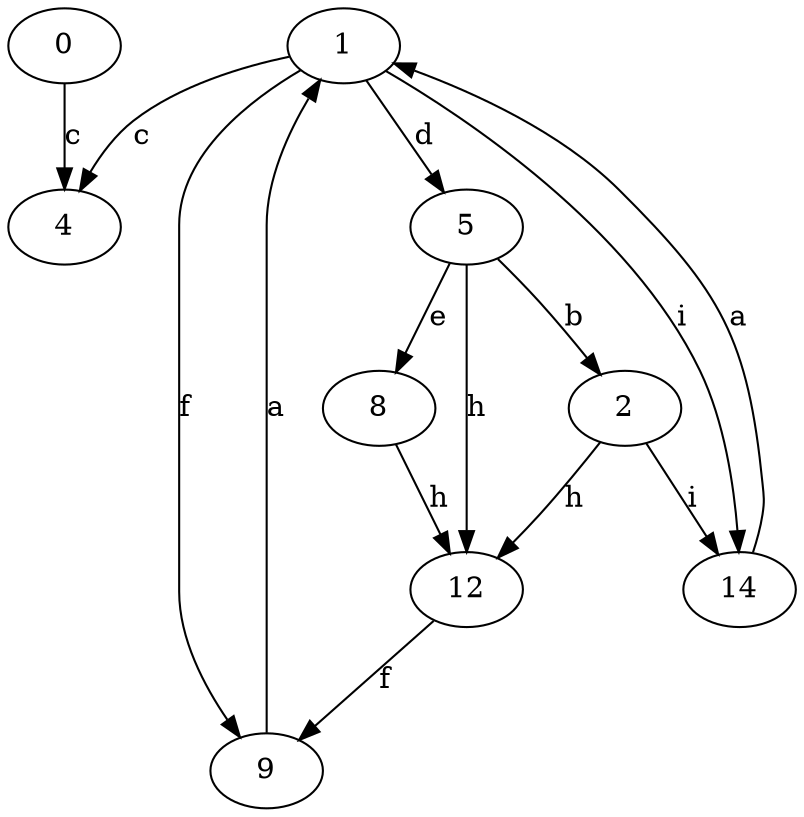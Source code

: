 strict digraph  {
1;
2;
0;
4;
5;
8;
9;
12;
14;
1 -> 4  [label=c];
1 -> 5  [label=d];
1 -> 9  [label=f];
1 -> 14  [label=i];
2 -> 12  [label=h];
2 -> 14  [label=i];
0 -> 4  [label=c];
5 -> 2  [label=b];
5 -> 8  [label=e];
5 -> 12  [label=h];
8 -> 12  [label=h];
9 -> 1  [label=a];
12 -> 9  [label=f];
14 -> 1  [label=a];
}
